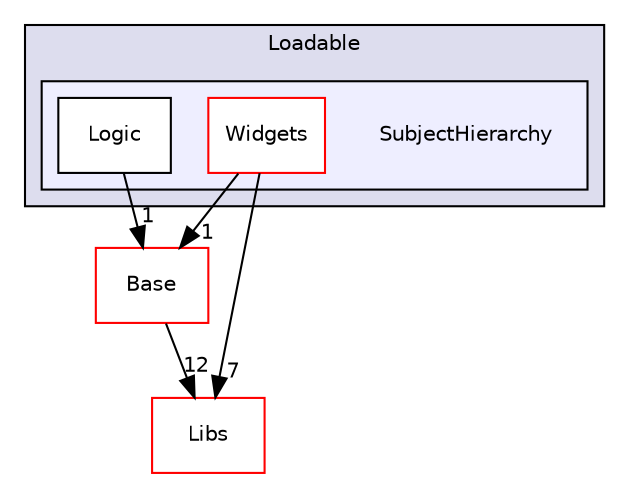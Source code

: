 digraph "Modules/Loadable/SubjectHierarchy" {
  bgcolor=transparent;
  compound=true
  node [ fontsize="10", fontname="Helvetica"];
  edge [ labelfontsize="10", labelfontname="Helvetica"];
  subgraph clusterdir_d01fdafe93af837a1755aeb3a6390699 {
    graph [ bgcolor="#ddddee", pencolor="black", label="Loadable" fontname="Helvetica", fontsize="10", URL="dir_d01fdafe93af837a1755aeb3a6390699.html"]
  subgraph clusterdir_1694c2d71873d62d036e188d77c435ae {
    graph [ bgcolor="#eeeeff", pencolor="black", label="" URL="dir_1694c2d71873d62d036e188d77c435ae.html"];
    dir_1694c2d71873d62d036e188d77c435ae [shape=plaintext label="SubjectHierarchy"];
    dir_ff2b1f2f70ba8d0ff76a9cdeac1ebda4 [shape=box label="Logic" color="black" fillcolor="white" style="filled" URL="dir_ff2b1f2f70ba8d0ff76a9cdeac1ebda4.html"];
    dir_95f74898db98bafda9f11c6f0e271dd9 [shape=box label="Widgets" color="red" fillcolor="white" style="filled" URL="dir_95f74898db98bafda9f11c6f0e271dd9.html"];
  }
  }
  dir_6e6cb9563333489fde7459b1f95e59a5 [shape=box label="Libs" color="red" URL="dir_6e6cb9563333489fde7459b1f95e59a5.html"];
  dir_628593db0cdce5a76fb85526ae5aa762 [shape=box label="Base" color="red" URL="dir_628593db0cdce5a76fb85526ae5aa762.html"];
  dir_ff2b1f2f70ba8d0ff76a9cdeac1ebda4->dir_628593db0cdce5a76fb85526ae5aa762 [headlabel="1", labeldistance=1.5 headhref="dir_000103_000002.html"];
  dir_95f74898db98bafda9f11c6f0e271dd9->dir_6e6cb9563333489fde7459b1f95e59a5 [headlabel="7", labeldistance=1.5 headhref="dir_000104_000012.html"];
  dir_95f74898db98bafda9f11c6f0e271dd9->dir_628593db0cdce5a76fb85526ae5aa762 [headlabel="1", labeldistance=1.5 headhref="dir_000104_000002.html"];
  dir_628593db0cdce5a76fb85526ae5aa762->dir_6e6cb9563333489fde7459b1f95e59a5 [headlabel="12", labeldistance=1.5 headhref="dir_000002_000012.html"];
}
